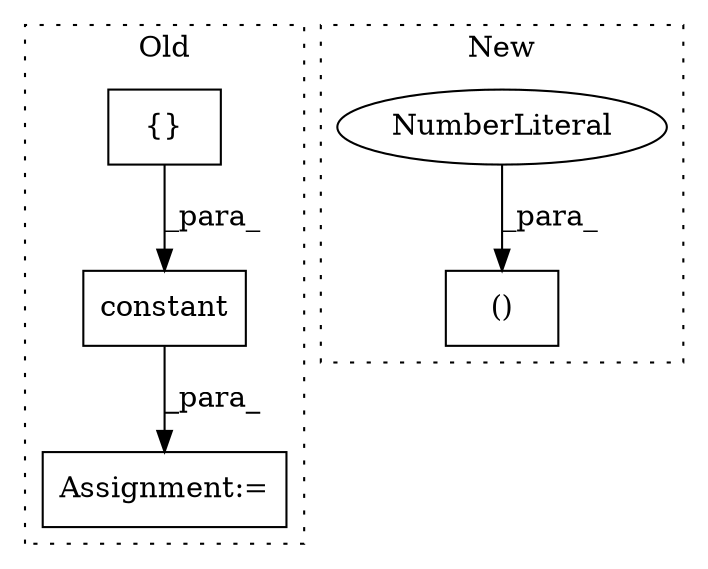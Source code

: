 digraph G {
subgraph cluster0 {
1 [label="constant" a="32" s="2377,2402" l="9,1" shape="box"];
3 [label="Assignment:=" a="7" s="2276" l="1" shape="box"];
5 [label="{}" a="4" s="2395,2401" l="1,1" shape="box"];
label = "Old";
style="dotted";
}
subgraph cluster1 {
2 [label="()" a="106" s="2388" l="49" shape="box"];
4 [label="NumberLiteral" a="34" s="2402" l="1" shape="ellipse"];
label = "New";
style="dotted";
}
1 -> 3 [label="_para_"];
4 -> 2 [label="_para_"];
5 -> 1 [label="_para_"];
}